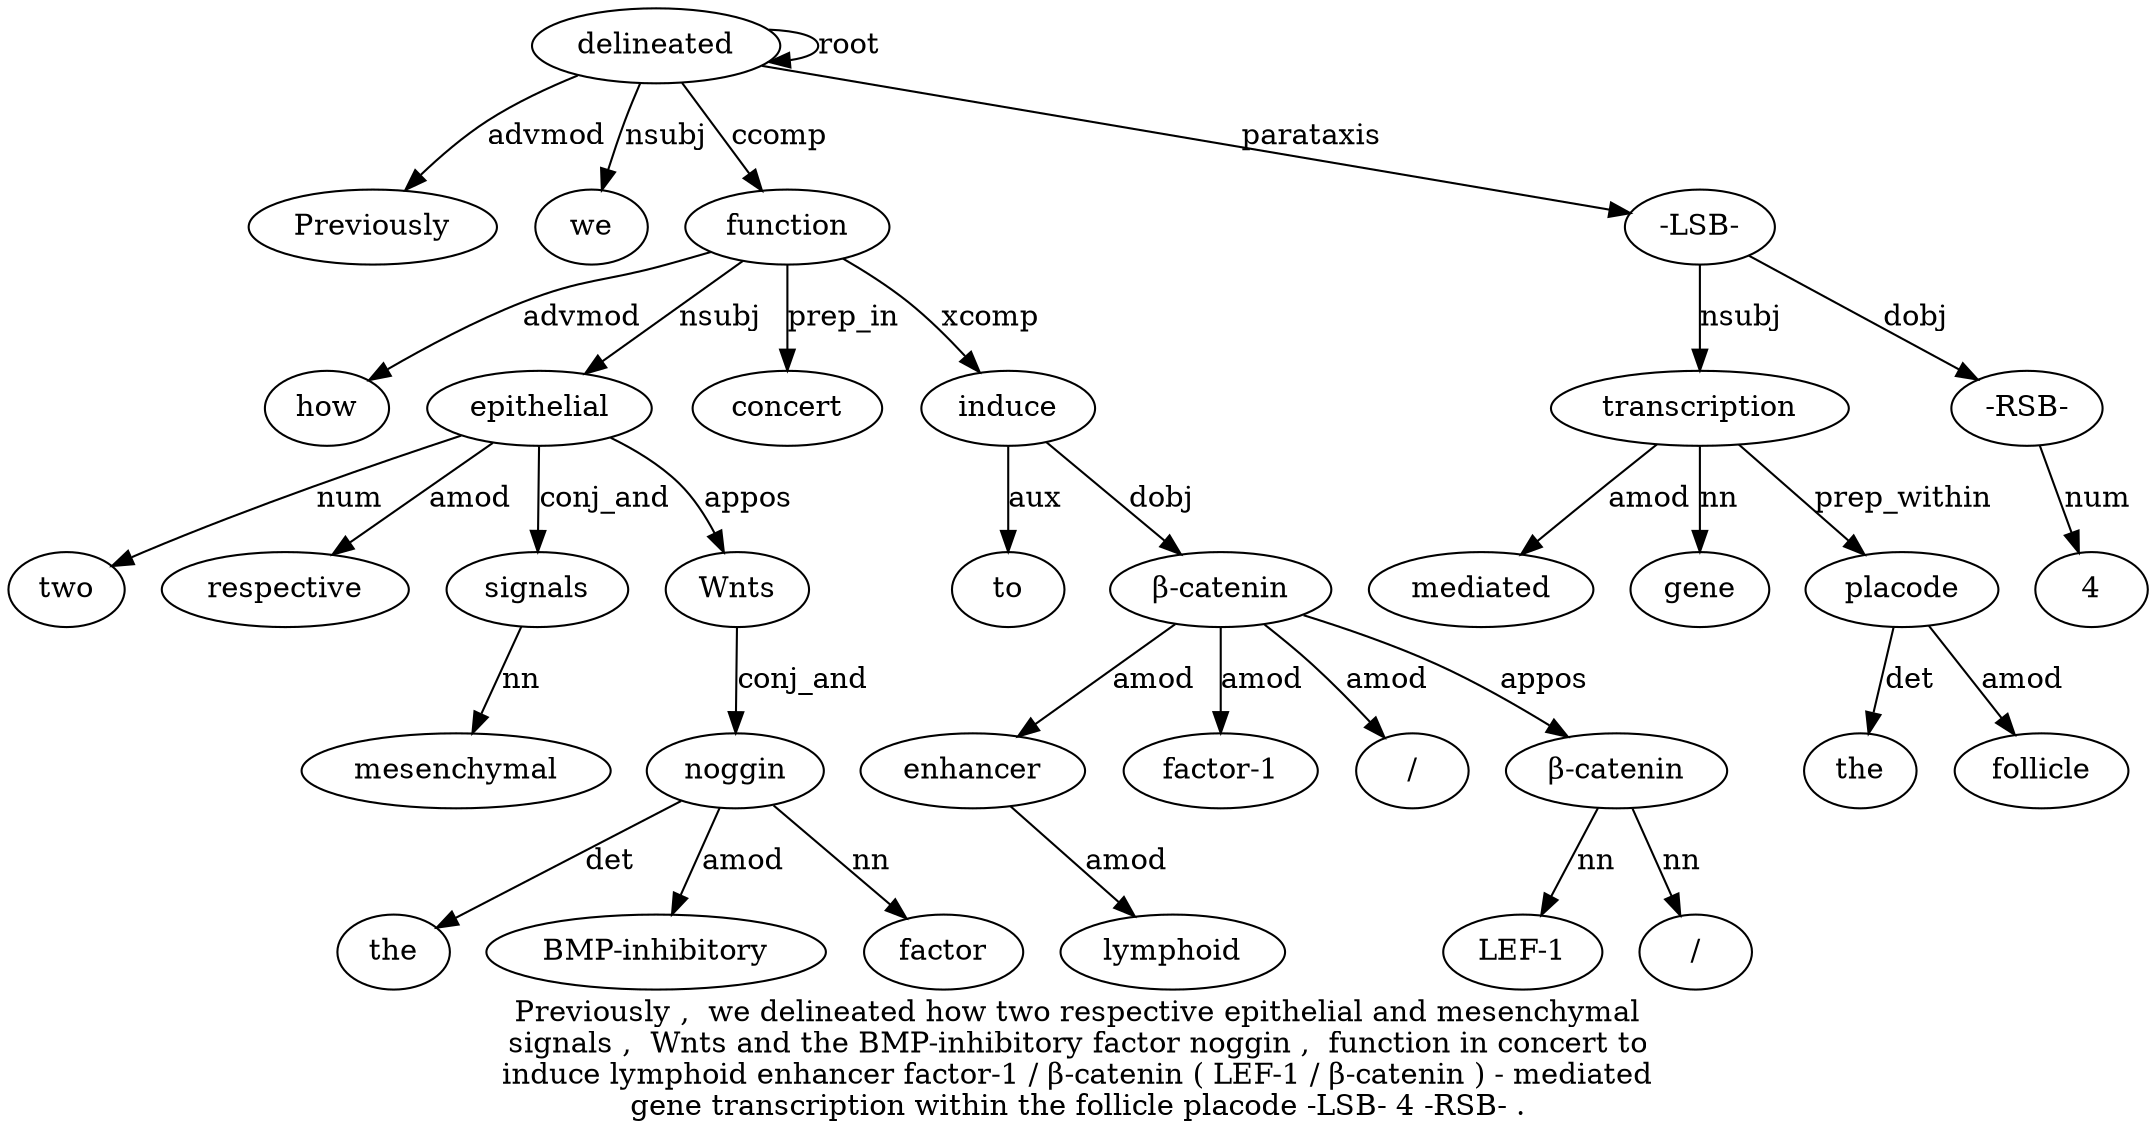 digraph "Previously ,  we delineated how two respective epithelial and mesenchymal signals ,  Wnts and the BMP-inhibitory factor noggin ,  function in concert to induce lymphoid enhancer factor-1 / β-catenin ( LEF-1 / β-catenin ) - mediated gene transcription within the follicle placode -LSB- 4 -RSB- ." {
label="Previously ,  we delineated how two respective epithelial and mesenchymal
signals ,  Wnts and the BMP-inhibitory factor noggin ,  function in concert to
induce lymphoid enhancer factor-1 / β-catenin ( LEF-1 / β-catenin ) - mediated
gene transcription within the follicle placode -LSB- 4 -RSB- .";
delineated4 [style=filled, fillcolor=white, label=delineated];
Previously1 [style=filled, fillcolor=white, label=Previously];
delineated4 -> Previously1  [label=advmod];
we3 [style=filled, fillcolor=white, label=we];
delineated4 -> we3  [label=nsubj];
delineated4 -> delineated4  [label=root];
function20 [style=filled, fillcolor=white, label=function];
how5 [style=filled, fillcolor=white, label=how];
function20 -> how5  [label=advmod];
epithelial8 [style=filled, fillcolor=white, label=epithelial];
two6 [style=filled, fillcolor=white, label=two];
epithelial8 -> two6  [label=num];
respective7 [style=filled, fillcolor=white, label=respective];
epithelial8 -> respective7  [label=amod];
function20 -> epithelial8  [label=nsubj];
signals11 [style=filled, fillcolor=white, label=signals];
mesenchymal10 [style=filled, fillcolor=white, label=mesenchymal];
signals11 -> mesenchymal10  [label=nn];
epithelial8 -> signals11  [label=conj_and];
Wnts13 [style=filled, fillcolor=white, label=Wnts];
epithelial8 -> Wnts13  [label=appos];
noggin18 [style=filled, fillcolor=white, label=noggin];
the15 [style=filled, fillcolor=white, label=the];
noggin18 -> the15  [label=det];
"BMP-inhibitory16" [style=filled, fillcolor=white, label="BMP-inhibitory"];
noggin18 -> "BMP-inhibitory16"  [label=amod];
factor17 [style=filled, fillcolor=white, label=factor];
noggin18 -> factor17  [label=nn];
Wnts13 -> noggin18  [label=conj_and];
delineated4 -> function20  [label=ccomp];
concert22 [style=filled, fillcolor=white, label=concert];
function20 -> concert22  [label=prep_in];
induce24 [style=filled, fillcolor=white, label=induce];
to23 [style=filled, fillcolor=white, label=to];
induce24 -> to23  [label=aux];
function20 -> induce24  [label=xcomp];
enhancer26 [style=filled, fillcolor=white, label=enhancer];
lymphoid25 [style=filled, fillcolor=white, label=lymphoid];
enhancer26 -> lymphoid25  [label=amod];
"β-catenin29" [style=filled, fillcolor=white, label="β-catenin"];
"β-catenin29" -> enhancer26  [label=amod];
"factor-127" [style=filled, fillcolor=white, label="factor-1"];
"β-catenin29" -> "factor-127"  [label=amod];
"/28" [style=filled, fillcolor=white, label="/"];
"β-catenin29" -> "/28"  [label=amod];
induce24 -> "β-catenin29"  [label=dobj];
"β-catenin33" [style=filled, fillcolor=white, label="β-catenin"];
"LEF-13" [style=filled, fillcolor=white, label="LEF-1"];
"β-catenin33" -> "LEF-13"  [label=nn];
"/32" [style=filled, fillcolor=white, label="/"];
"β-catenin33" -> "/32"  [label=nn];
"β-catenin29" -> "β-catenin33"  [label=appos];
transcription38 [style=filled, fillcolor=white, label=transcription];
mediated36 [style=filled, fillcolor=white, label=mediated];
transcription38 -> mediated36  [label=amod];
gene37 [style=filled, fillcolor=white, label=gene];
transcription38 -> gene37  [label=nn];
"-LSB-43" [style=filled, fillcolor=white, label="-LSB-"];
"-LSB-43" -> transcription38  [label=nsubj];
placode42 [style=filled, fillcolor=white, label=placode];
the40 [style=filled, fillcolor=white, label=the];
placode42 -> the40  [label=det];
follicle41 [style=filled, fillcolor=white, label=follicle];
placode42 -> follicle41  [label=amod];
transcription38 -> placode42  [label=prep_within];
delineated4 -> "-LSB-43"  [label=parataxis];
"-RSB-45" [style=filled, fillcolor=white, label="-RSB-"];
4 [style=filled, fillcolor=white, label=4];
"-RSB-45" -> 4  [label=num];
"-LSB-43" -> "-RSB-45"  [label=dobj];
}
